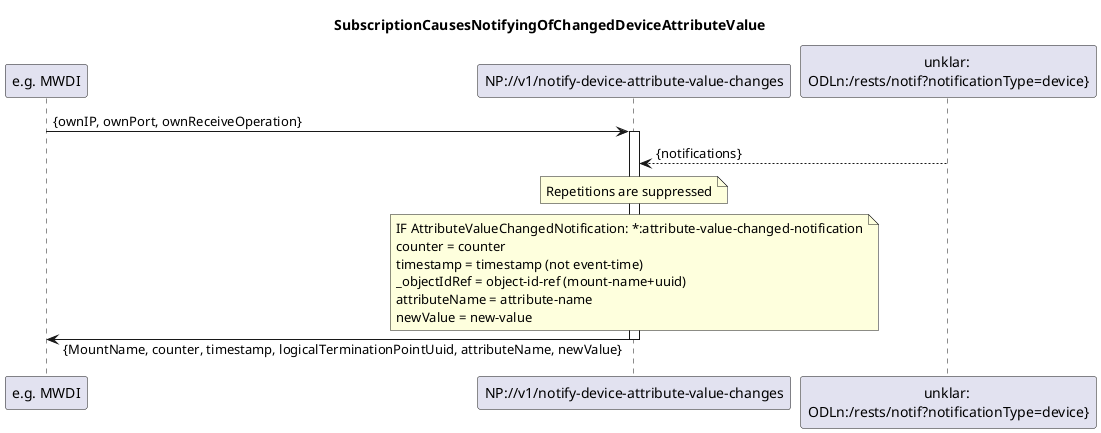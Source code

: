 @startuml is021_NotifyingOfChangedDeviceAttributeValue
skinparam responseMessageBelowArrow true

title SubscriptionCausesNotifyingOfChangedDeviceAttributeValue

participant "e.g. MWDI" as Subscriber
participant "NP://v1/notify-device-attribute-value-changes" as NP_notifyChanges
participant "unklar: \nODLn:/rests/notif?notificationType=device}" as Device

Subscriber -> NP_notifyChanges: {ownIP, ownPort, ownReceiveOperation}
activate NP_notifyChanges

Device --> NP_notifyChanges: {notifications}

note over NP_notifyChanges
Repetitions are suppressed
end note

note over NP_notifyChanges
IF AttributeValueChangedNotification: *:attribute-value-changed-notification
counter = counter
timestamp = timestamp (not event-time)
_objectIdRef = object-id-ref (mount-name+uuid)
attributeName = attribute-name
newValue = new-value
end note

Subscriber <- NP_notifyChanges: {MountName, counter, timestamp, logicalTerminationPointUuid, attributeName, newValue}

deactivate NP_notifyChanges

@enduml
